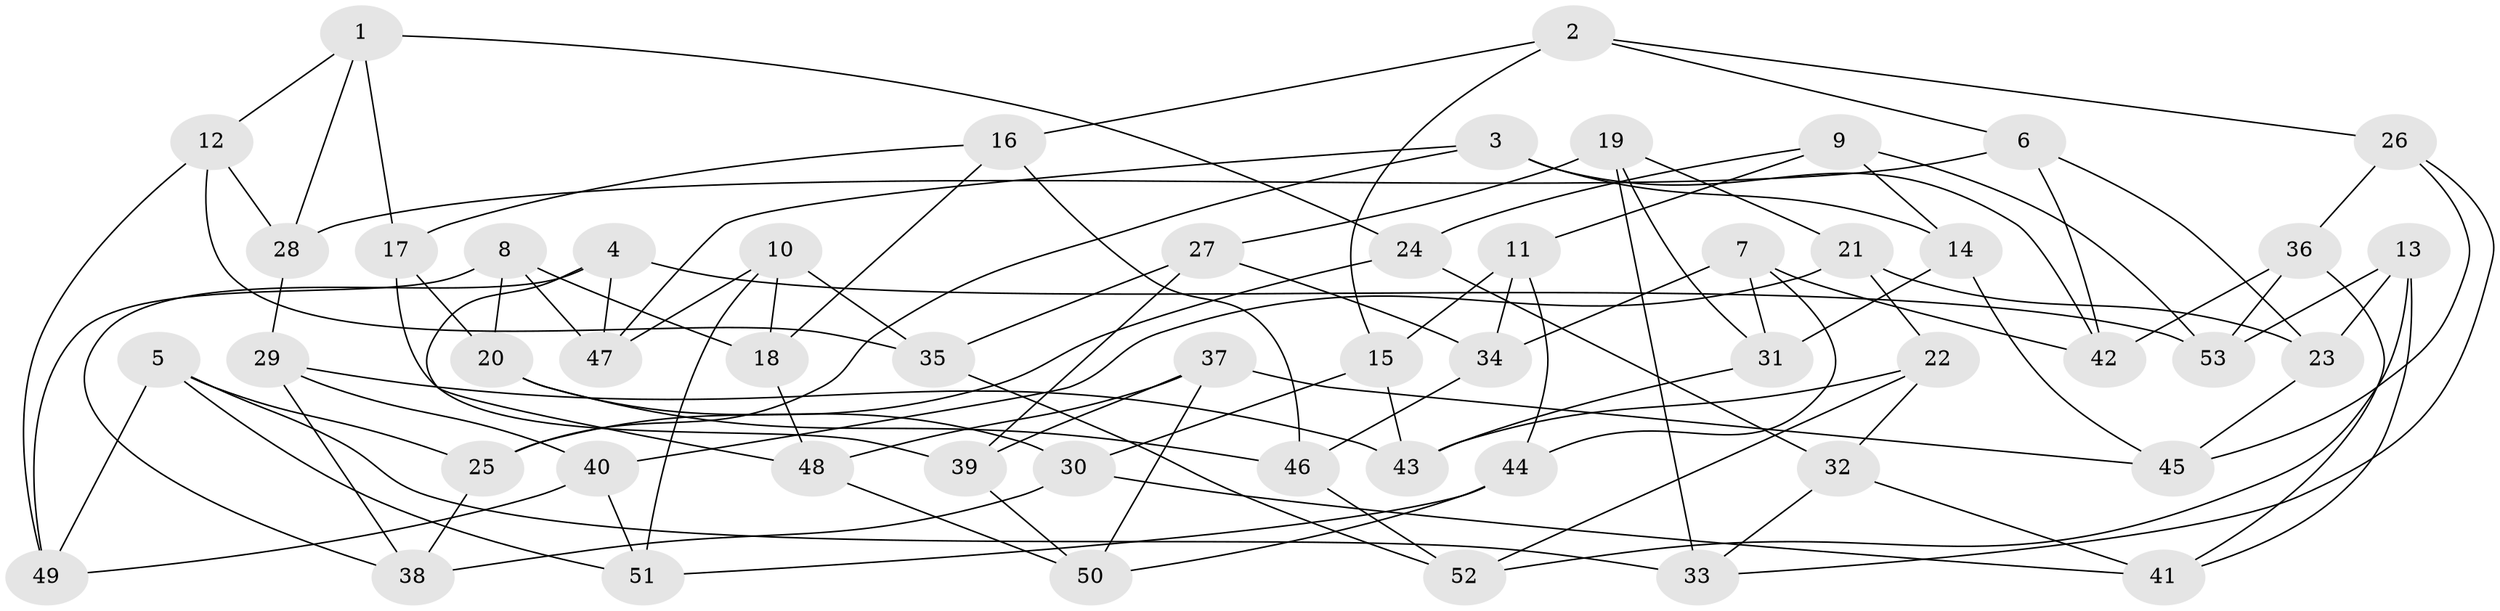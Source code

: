 // coarse degree distribution, {8: 0.1875, 9: 0.125, 7: 0.125, 4: 0.0625, 10: 0.0625, 6: 0.1875, 3: 0.0625, 5: 0.1875}
// Generated by graph-tools (version 1.1) at 2025/53/03/04/25 22:53:56]
// undirected, 53 vertices, 106 edges
graph export_dot {
  node [color=gray90,style=filled];
  1;
  2;
  3;
  4;
  5;
  6;
  7;
  8;
  9;
  10;
  11;
  12;
  13;
  14;
  15;
  16;
  17;
  18;
  19;
  20;
  21;
  22;
  23;
  24;
  25;
  26;
  27;
  28;
  29;
  30;
  31;
  32;
  33;
  34;
  35;
  36;
  37;
  38;
  39;
  40;
  41;
  42;
  43;
  44;
  45;
  46;
  47;
  48;
  49;
  50;
  51;
  52;
  53;
  1 -- 17;
  1 -- 24;
  1 -- 12;
  1 -- 28;
  2 -- 6;
  2 -- 26;
  2 -- 16;
  2 -- 15;
  3 -- 47;
  3 -- 25;
  3 -- 14;
  3 -- 42;
  4 -- 53;
  4 -- 38;
  4 -- 48;
  4 -- 47;
  5 -- 49;
  5 -- 33;
  5 -- 51;
  5 -- 25;
  6 -- 28;
  6 -- 42;
  6 -- 23;
  7 -- 42;
  7 -- 31;
  7 -- 34;
  7 -- 44;
  8 -- 18;
  8 -- 20;
  8 -- 47;
  8 -- 49;
  9 -- 24;
  9 -- 53;
  9 -- 14;
  9 -- 11;
  10 -- 18;
  10 -- 35;
  10 -- 51;
  10 -- 47;
  11 -- 15;
  11 -- 34;
  11 -- 44;
  12 -- 35;
  12 -- 28;
  12 -- 49;
  13 -- 23;
  13 -- 53;
  13 -- 41;
  13 -- 52;
  14 -- 31;
  14 -- 45;
  15 -- 43;
  15 -- 30;
  16 -- 17;
  16 -- 46;
  16 -- 18;
  17 -- 39;
  17 -- 20;
  18 -- 48;
  19 -- 21;
  19 -- 31;
  19 -- 27;
  19 -- 33;
  20 -- 30;
  20 -- 46;
  21 -- 23;
  21 -- 40;
  21 -- 22;
  22 -- 43;
  22 -- 32;
  22 -- 52;
  23 -- 45;
  24 -- 25;
  24 -- 32;
  25 -- 38;
  26 -- 36;
  26 -- 33;
  26 -- 45;
  27 -- 34;
  27 -- 39;
  27 -- 35;
  28 -- 29;
  29 -- 43;
  29 -- 40;
  29 -- 38;
  30 -- 38;
  30 -- 41;
  31 -- 43;
  32 -- 41;
  32 -- 33;
  34 -- 46;
  35 -- 52;
  36 -- 53;
  36 -- 42;
  36 -- 41;
  37 -- 50;
  37 -- 48;
  37 -- 39;
  37 -- 45;
  39 -- 50;
  40 -- 51;
  40 -- 49;
  44 -- 50;
  44 -- 51;
  46 -- 52;
  48 -- 50;
}
